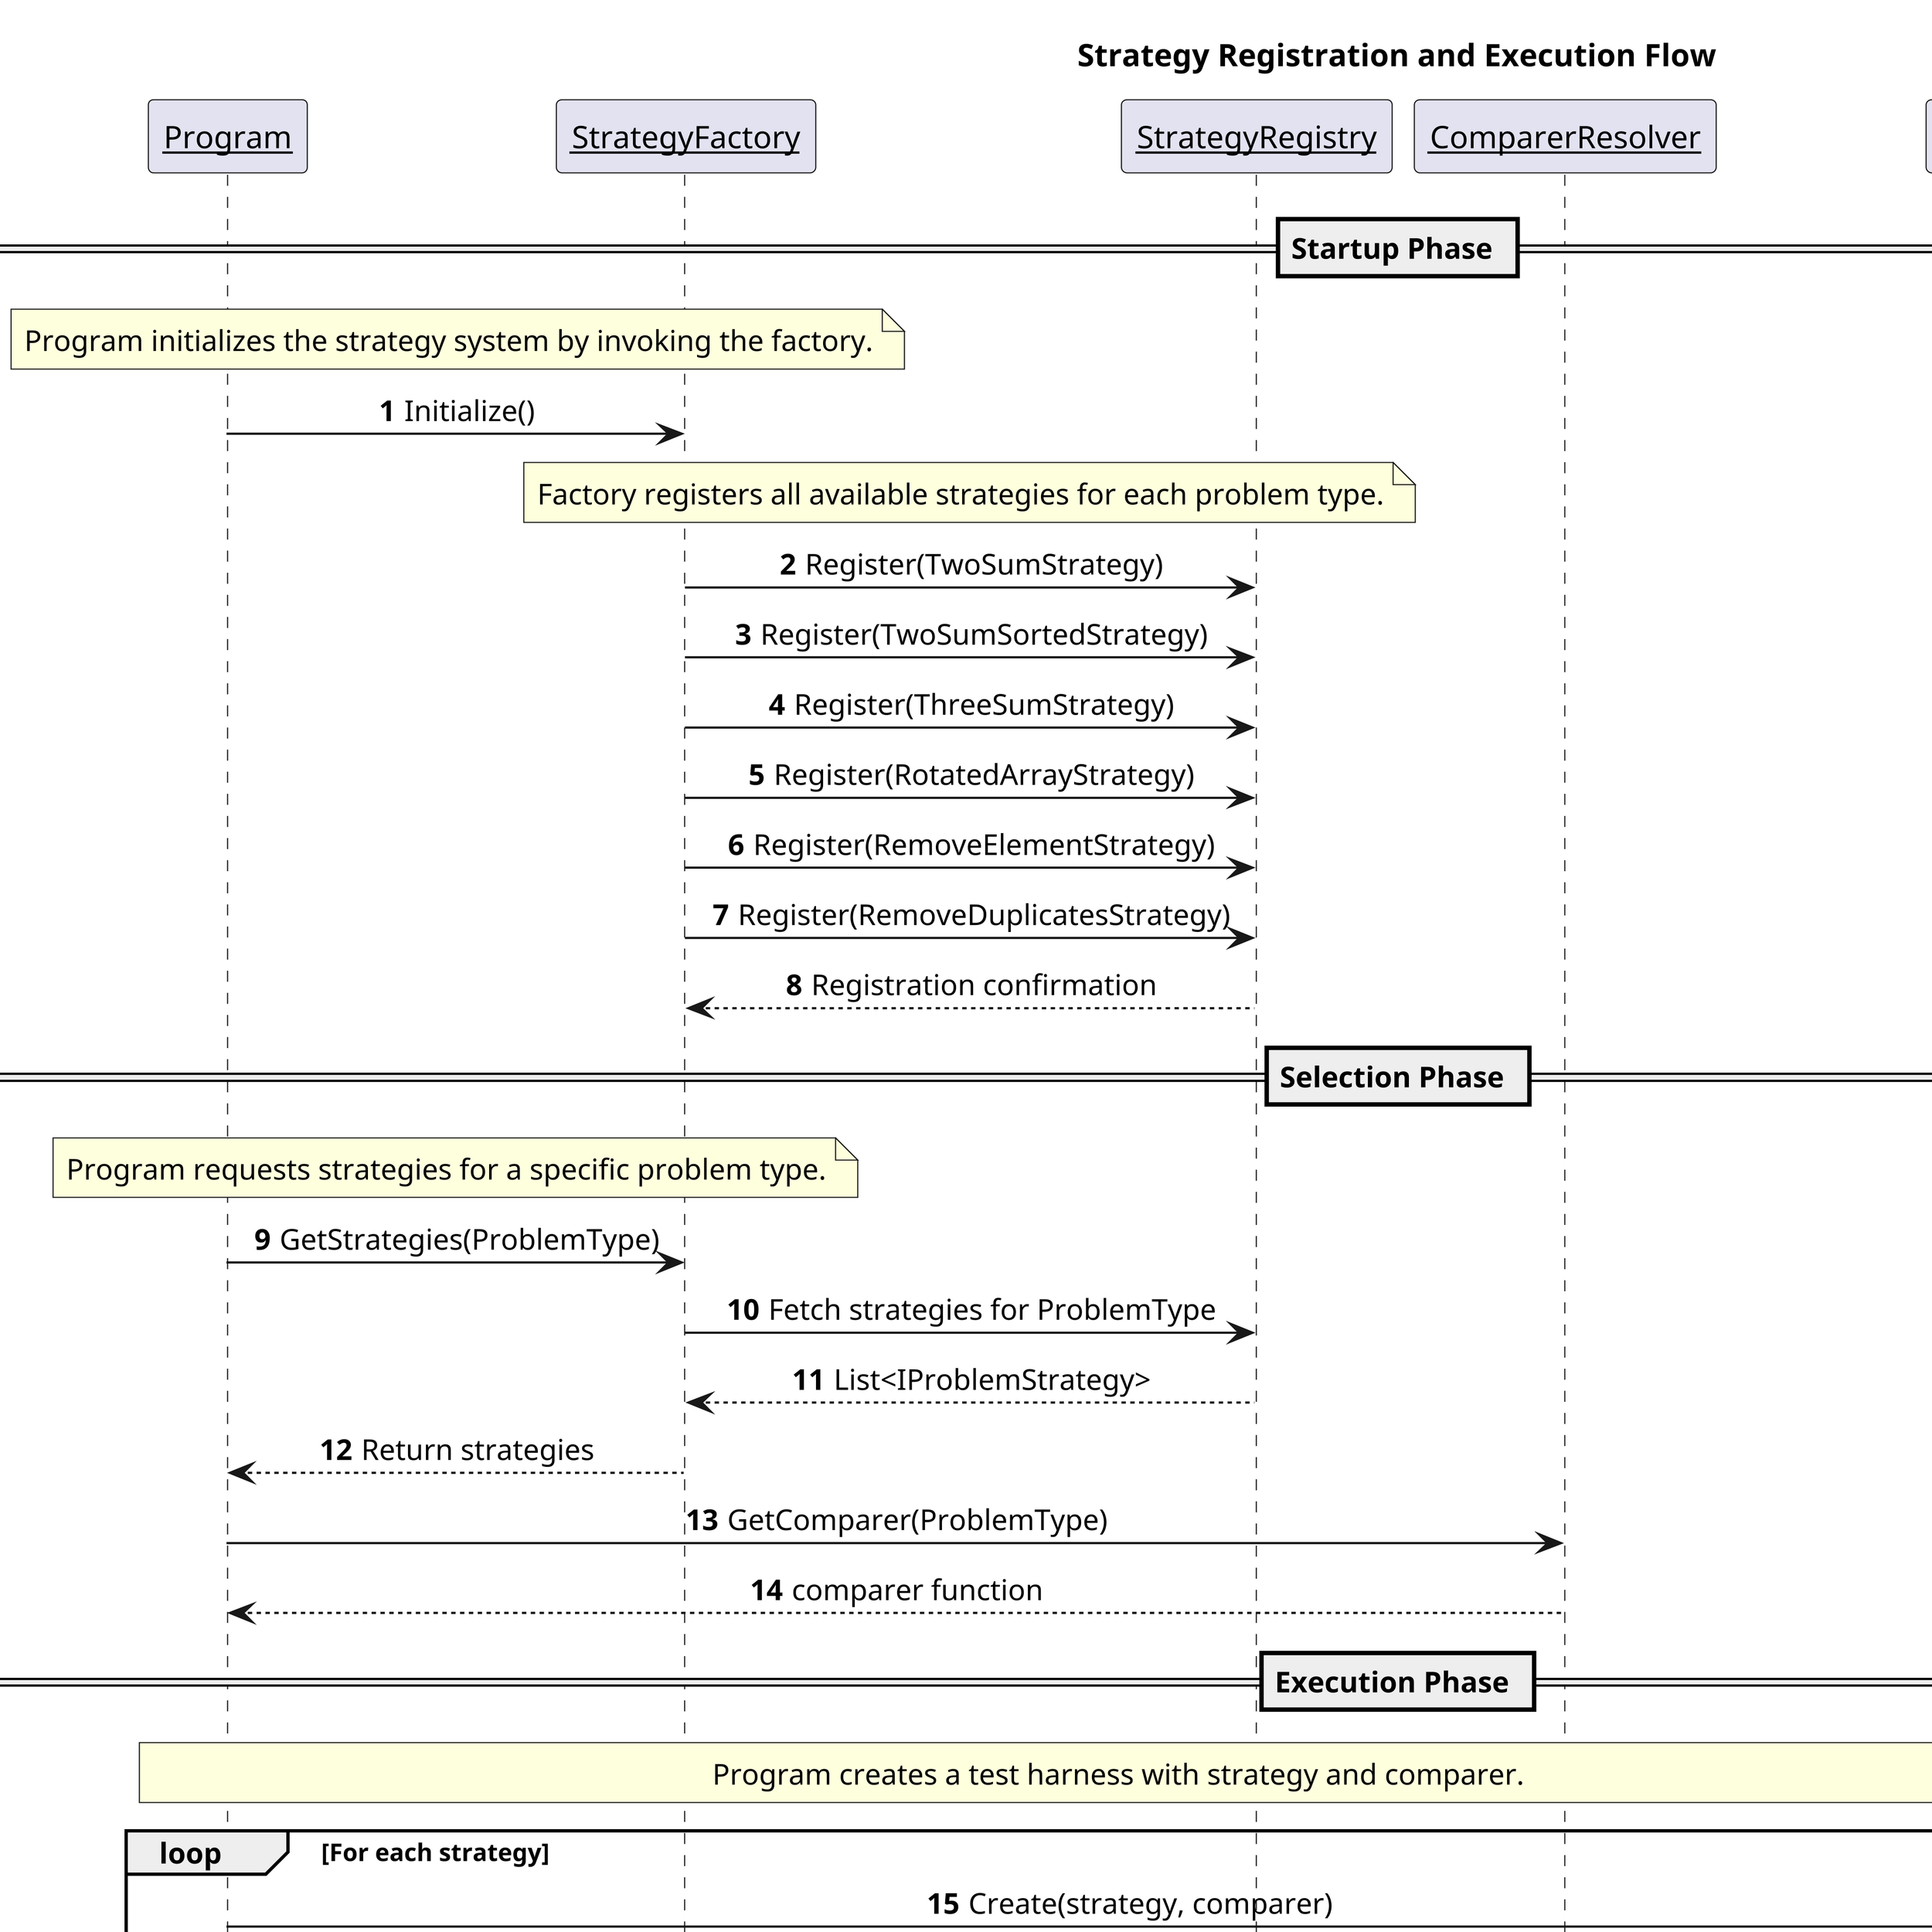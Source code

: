 @startuml
' Layout and rendering fixes
autonumber
skinparam shadowing false
skinparam linetype ortho
skinparam sequenceMessageAlign center
skinparam sequenceParticipant underline
skinparam dpi 300
scale 1.5

title Strategy Registration and Execution Flow

participant Program
participant StrategyFactory
participant StrategyRegistry
participant ComparerResolver
participant TestHarness
participant ProblemStrategy
participant Solution

== Startup Phase ==
note over Program, StrategyFactory
Program initializes the strategy system by invoking the factory.
end note

Program -> StrategyFactory : Initialize()

note over StrategyFactory, StrategyRegistry
Factory registers all available strategies for each problem type.
end note

StrategyFactory -> StrategyRegistry : Register(TwoSumStrategy)
StrategyFactory -> StrategyRegistry : Register(TwoSumSortedStrategy)
StrategyFactory -> StrategyRegistry : Register(ThreeSumStrategy)
StrategyFactory -> StrategyRegistry : Register(RotatedArrayStrategy)
StrategyFactory -> StrategyRegistry : Register(RemoveElementStrategy)
StrategyFactory -> StrategyRegistry : Register(RemoveDuplicatesStrategy)

StrategyRegistry --> StrategyFactory : Registration confirmation

== Selection Phase ==
note over Program, StrategyFactory
Program requests strategies for a specific problem type.
end note

Program -> StrategyFactory : GetStrategies(ProblemType)
StrategyFactory -> StrategyRegistry : Fetch strategies for ProblemType
StrategyRegistry --> StrategyFactory : List<IProblemStrategy>
StrategyFactory --> Program : Return strategies

Program -> ComparerResolver : GetComparer(ProblemType)
ComparerResolver --> Program : comparer function

== Execution Phase ==
note over Program, TestHarness
Program creates a test harness with strategy and comparer.
end note

loop For each strategy
    Program -> TestHarness : Create(strategy, comparer)
    Program -> TestHarness : RunTests(testCases)

    loop For each test case
        TestHarness -> ProblemStrategy : Get Implementation
        ProblemStrategy -> Solution : Solve(input)
        activate Solution
        Solution --> ProblemStrategy : output
        deactivate Solution
        ProblemStrategy --> TestHarness : Return output

        TestHarness -> ComparerResolver : Compare(output, expected)
        ComparerResolver --> TestHarness : result
    end
end

@enduml
